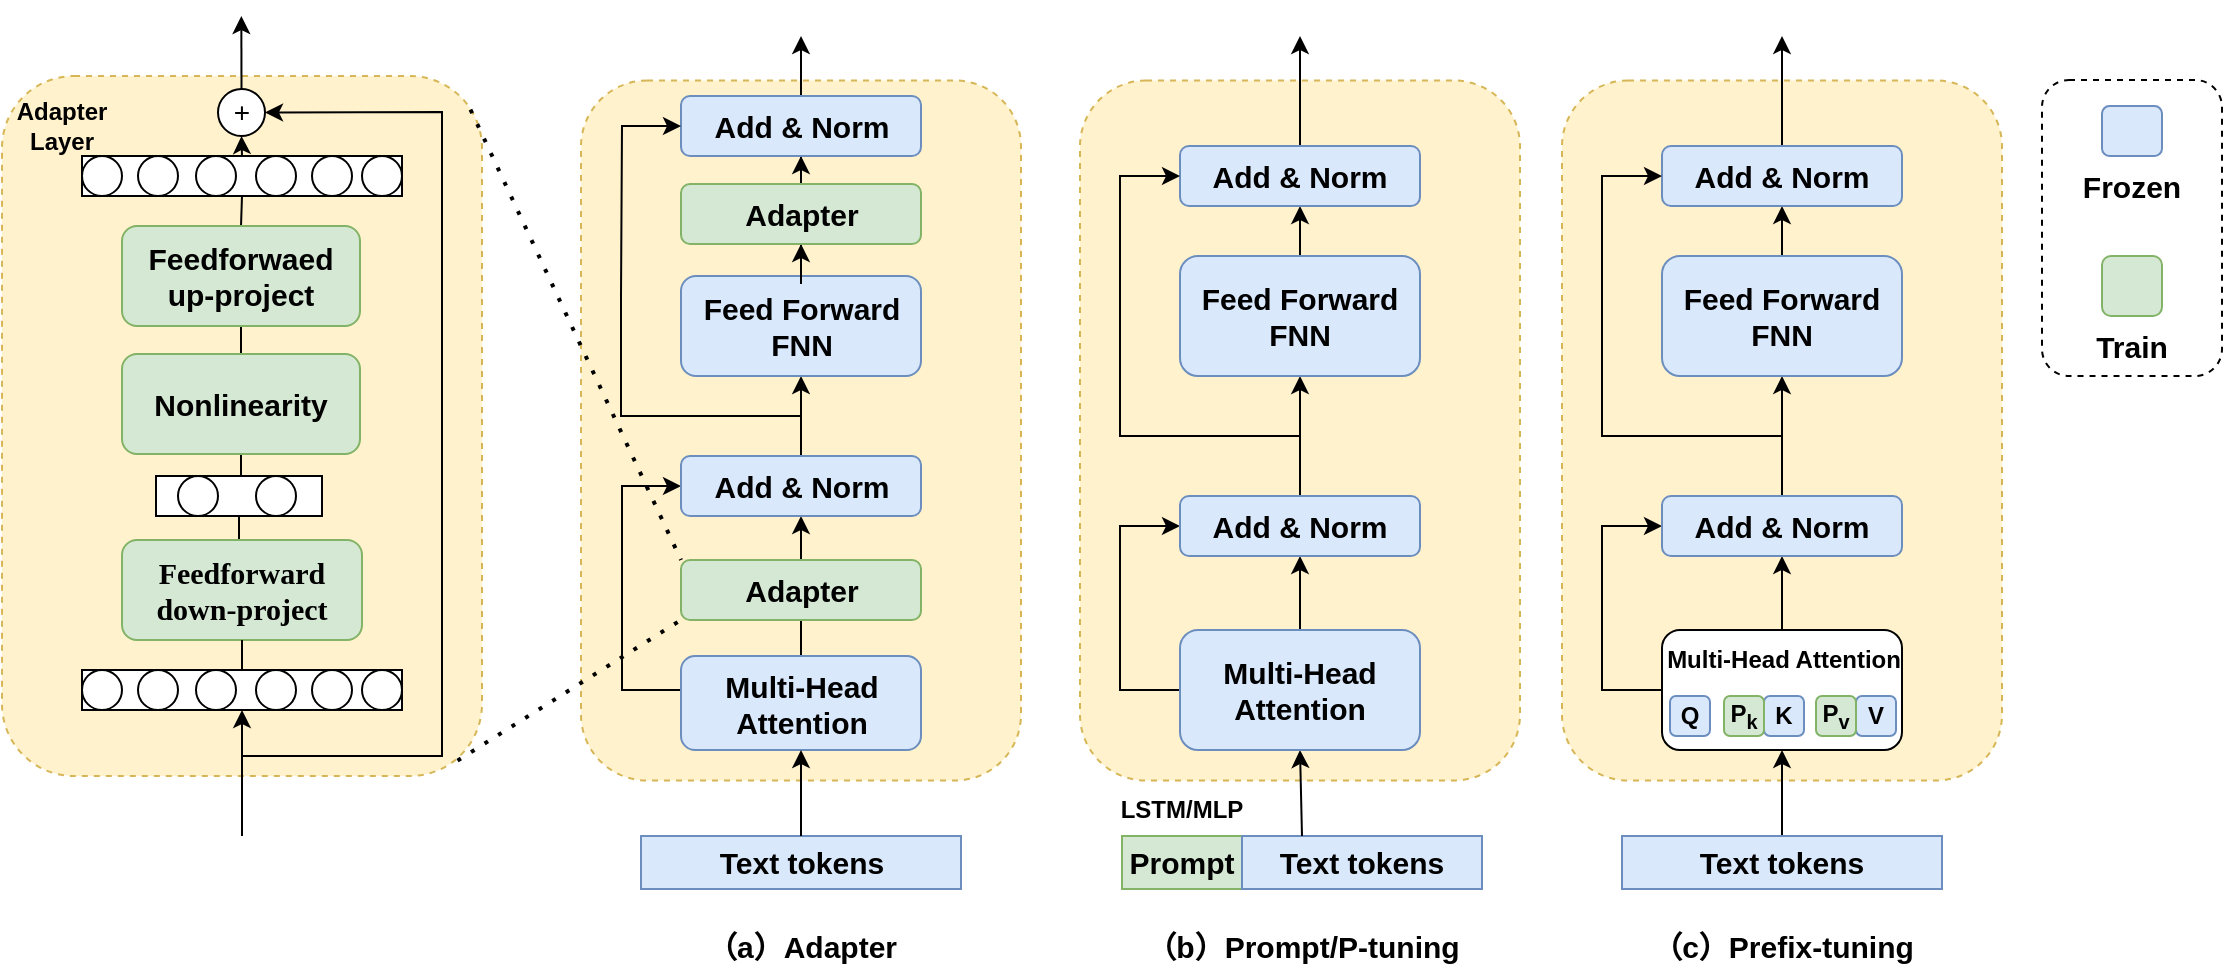 <mxfile version="26.0.16">
  <diagram name="第 1 页" id="Ahd-Ehgqp-aZsXqGatdi">
    <mxGraphModel dx="2247" dy="736" grid="1" gridSize="10" guides="1" tooltips="1" connect="1" arrows="1" fold="1" page="1" pageScale="1" pageWidth="827" pageHeight="1169" math="0" shadow="0">
      <root>
        <mxCell id="0" />
        <mxCell id="1" parent="0" />
        <mxCell id="XfbloPg4ATD7ratiGsCX-1" value="" style="rounded=1;whiteSpace=wrap;html=1;dashed=1;fillColor=#fff2cc;strokeColor=#d6b656;" parent="1" vertex="1">
          <mxGeometry x="-550" y="120" width="240" height="350" as="geometry" />
        </mxCell>
        <mxCell id="XfbloPg4ATD7ratiGsCX-2" style="edgeStyle=orthogonalEdgeStyle;rounded=0;orthogonalLoop=1;jettySize=auto;html=1;exitX=0.5;exitY=0;exitDx=0;exitDy=0;entryX=0.5;entryY=1;entryDx=0;entryDy=0;endArrow=none;endFill=0;" parent="1" source="XfbloPg4ATD7ratiGsCX-3" target="XfbloPg4ATD7ratiGsCX-5" edge="1">
          <mxGeometry relative="1" as="geometry" />
        </mxCell>
        <mxCell id="XfbloPg4ATD7ratiGsCX-3" value="&lt;b&gt;&lt;font style=&quot;font-size: 15px;&quot; face=&quot;Tahoma&quot;&gt;Feedforward&lt;br&gt;down-project&lt;/font&gt;&lt;/b&gt;" style="rounded=1;whiteSpace=wrap;html=1;fillColor=#d5e8d4;strokeColor=#82b366;" parent="1" vertex="1">
          <mxGeometry x="-490" y="352" width="120" height="50" as="geometry" />
        </mxCell>
        <mxCell id="XfbloPg4ATD7ratiGsCX-4" style="edgeStyle=orthogonalEdgeStyle;rounded=0;orthogonalLoop=1;jettySize=auto;html=1;exitX=0.5;exitY=0;exitDx=0;exitDy=0;entryX=0.5;entryY=1;entryDx=0;entryDy=0;endArrow=none;endFill=0;" parent="1" source="XfbloPg4ATD7ratiGsCX-5" target="XfbloPg4ATD7ratiGsCX-9" edge="1">
          <mxGeometry relative="1" as="geometry" />
        </mxCell>
        <mxCell id="XfbloPg4ATD7ratiGsCX-5" value="" style="rounded=0;whiteSpace=wrap;html=1;" parent="1" vertex="1">
          <mxGeometry x="-473" y="320" width="83" height="20" as="geometry" />
        </mxCell>
        <mxCell id="XfbloPg4ATD7ratiGsCX-6" value="" style="ellipse;whiteSpace=wrap;html=1;aspect=fixed;" parent="1" vertex="1">
          <mxGeometry x="-462" y="320" width="20" height="20" as="geometry" />
        </mxCell>
        <mxCell id="XfbloPg4ATD7ratiGsCX-7" value="" style="ellipse;whiteSpace=wrap;html=1;aspect=fixed;" parent="1" vertex="1">
          <mxGeometry x="-423" y="320" width="20" height="20" as="geometry" />
        </mxCell>
        <mxCell id="XfbloPg4ATD7ratiGsCX-8" style="edgeStyle=orthogonalEdgeStyle;rounded=0;orthogonalLoop=1;jettySize=auto;html=1;exitX=0.5;exitY=0;exitDx=0;exitDy=0;entryX=0.5;entryY=1;entryDx=0;entryDy=0;endArrow=none;endFill=0;" parent="1" source="XfbloPg4ATD7ratiGsCX-9" target="XfbloPg4ATD7ratiGsCX-11" edge="1">
          <mxGeometry relative="1" as="geometry" />
        </mxCell>
        <mxCell id="XfbloPg4ATD7ratiGsCX-9" value="&lt;b&gt;&lt;font style=&quot;font-size: 15px;&quot;&gt;Nonlinearity&lt;/font&gt;&lt;/b&gt;" style="rounded=1;whiteSpace=wrap;html=1;fillColor=#d5e8d4;strokeColor=#82b366;" parent="1" vertex="1">
          <mxGeometry x="-490" y="259" width="119" height="50" as="geometry" />
        </mxCell>
        <mxCell id="XfbloPg4ATD7ratiGsCX-10" style="edgeStyle=orthogonalEdgeStyle;rounded=0;orthogonalLoop=1;jettySize=auto;html=1;exitX=0.5;exitY=0;exitDx=0;exitDy=0;entryX=0.5;entryY=1;entryDx=0;entryDy=0;endArrow=none;endFill=0;" parent="1" source="XfbloPg4ATD7ratiGsCX-11" target="XfbloPg4ATD7ratiGsCX-13" edge="1">
          <mxGeometry relative="1" as="geometry" />
        </mxCell>
        <mxCell id="XfbloPg4ATD7ratiGsCX-11" value="&lt;b&gt;&lt;font style=&quot;&quot;&gt;&lt;font style=&quot;font-size: 15px;&quot;&gt;Feedforwaed&lt;br&gt;up-project&lt;/font&gt;&lt;br&gt;&lt;/font&gt;&lt;/b&gt;" style="rounded=1;whiteSpace=wrap;html=1;fillColor=#d5e8d4;strokeColor=#82b366;" parent="1" vertex="1">
          <mxGeometry x="-490" y="195" width="119" height="50" as="geometry" />
        </mxCell>
        <mxCell id="XfbloPg4ATD7ratiGsCX-12" value="" style="group" parent="1" vertex="1" connectable="0">
          <mxGeometry x="-510" y="160" width="160" height="20" as="geometry" />
        </mxCell>
        <mxCell id="XfbloPg4ATD7ratiGsCX-13" value="" style="rounded=0;whiteSpace=wrap;html=1;" parent="XfbloPg4ATD7ratiGsCX-12" vertex="1">
          <mxGeometry width="160" height="20" as="geometry" />
        </mxCell>
        <mxCell id="XfbloPg4ATD7ratiGsCX-14" value="" style="ellipse;whiteSpace=wrap;html=1;aspect=fixed;" parent="XfbloPg4ATD7ratiGsCX-12" vertex="1">
          <mxGeometry width="20" height="20" as="geometry" />
        </mxCell>
        <mxCell id="XfbloPg4ATD7ratiGsCX-15" value="" style="ellipse;whiteSpace=wrap;html=1;aspect=fixed;" parent="XfbloPg4ATD7ratiGsCX-12" vertex="1">
          <mxGeometry x="28" width="20" height="20" as="geometry" />
        </mxCell>
        <mxCell id="XfbloPg4ATD7ratiGsCX-16" value="" style="ellipse;whiteSpace=wrap;html=1;aspect=fixed;" parent="XfbloPg4ATD7ratiGsCX-12" vertex="1">
          <mxGeometry x="57" width="20" height="20" as="geometry" />
        </mxCell>
        <mxCell id="XfbloPg4ATD7ratiGsCX-17" value="" style="ellipse;whiteSpace=wrap;html=1;aspect=fixed;" parent="XfbloPg4ATD7ratiGsCX-12" vertex="1">
          <mxGeometry x="87" width="20" height="20" as="geometry" />
        </mxCell>
        <mxCell id="XfbloPg4ATD7ratiGsCX-18" value="" style="ellipse;whiteSpace=wrap;html=1;aspect=fixed;" parent="XfbloPg4ATD7ratiGsCX-12" vertex="1">
          <mxGeometry x="115" width="20" height="20" as="geometry" />
        </mxCell>
        <mxCell id="XfbloPg4ATD7ratiGsCX-19" value="" style="ellipse;whiteSpace=wrap;html=1;aspect=fixed;" parent="XfbloPg4ATD7ratiGsCX-12" vertex="1">
          <mxGeometry x="140" width="20" height="20" as="geometry" />
        </mxCell>
        <mxCell id="XfbloPg4ATD7ratiGsCX-20" value="" style="group" parent="1" vertex="1" connectable="0">
          <mxGeometry x="-510" y="417" width="160" height="20" as="geometry" />
        </mxCell>
        <mxCell id="XfbloPg4ATD7ratiGsCX-21" value="" style="rounded=0;whiteSpace=wrap;html=1;" parent="XfbloPg4ATD7ratiGsCX-20" vertex="1">
          <mxGeometry width="160" height="20" as="geometry" />
        </mxCell>
        <mxCell id="XfbloPg4ATD7ratiGsCX-22" value="" style="ellipse;whiteSpace=wrap;html=1;aspect=fixed;" parent="XfbloPg4ATD7ratiGsCX-20" vertex="1">
          <mxGeometry width="20" height="20" as="geometry" />
        </mxCell>
        <mxCell id="XfbloPg4ATD7ratiGsCX-23" value="" style="ellipse;whiteSpace=wrap;html=1;aspect=fixed;" parent="XfbloPg4ATD7ratiGsCX-20" vertex="1">
          <mxGeometry x="28" width="20" height="20" as="geometry" />
        </mxCell>
        <mxCell id="XfbloPg4ATD7ratiGsCX-24" value="" style="ellipse;whiteSpace=wrap;html=1;aspect=fixed;" parent="XfbloPg4ATD7ratiGsCX-20" vertex="1">
          <mxGeometry x="57" width="20" height="20" as="geometry" />
        </mxCell>
        <mxCell id="XfbloPg4ATD7ratiGsCX-25" value="" style="ellipse;whiteSpace=wrap;html=1;aspect=fixed;" parent="XfbloPg4ATD7ratiGsCX-20" vertex="1">
          <mxGeometry x="87" width="20" height="20" as="geometry" />
        </mxCell>
        <mxCell id="XfbloPg4ATD7ratiGsCX-26" value="" style="ellipse;whiteSpace=wrap;html=1;aspect=fixed;" parent="XfbloPg4ATD7ratiGsCX-20" vertex="1">
          <mxGeometry x="115" width="20" height="20" as="geometry" />
        </mxCell>
        <mxCell id="XfbloPg4ATD7ratiGsCX-27" value="" style="ellipse;whiteSpace=wrap;html=1;aspect=fixed;" parent="XfbloPg4ATD7ratiGsCX-20" vertex="1">
          <mxGeometry x="140" width="20" height="20" as="geometry" />
        </mxCell>
        <mxCell id="XfbloPg4ATD7ratiGsCX-28" value="" style="endArrow=classic;html=1;rounded=0;entryX=0.5;entryY=1;entryDx=0;entryDy=0;" parent="1" target="XfbloPg4ATD7ratiGsCX-21" edge="1">
          <mxGeometry width="50" height="50" relative="1" as="geometry">
            <mxPoint x="-430" y="500" as="sourcePoint" />
            <mxPoint x="-440" y="530" as="targetPoint" />
          </mxGeometry>
        </mxCell>
        <mxCell id="XfbloPg4ATD7ratiGsCX-29" style="edgeStyle=orthogonalEdgeStyle;rounded=0;orthogonalLoop=1;jettySize=auto;html=1;exitX=0.5;exitY=0;exitDx=0;exitDy=0;entryX=0.5;entryY=1;entryDx=0;entryDy=0;endArrow=none;endFill=0;" parent="1" source="XfbloPg4ATD7ratiGsCX-21" target="XfbloPg4ATD7ratiGsCX-3" edge="1">
          <mxGeometry relative="1" as="geometry" />
        </mxCell>
        <mxCell id="XfbloPg4ATD7ratiGsCX-30" style="edgeStyle=orthogonalEdgeStyle;rounded=0;orthogonalLoop=1;jettySize=auto;html=1;exitX=0.5;exitY=0;exitDx=0;exitDy=0;" parent="1" source="XfbloPg4ATD7ratiGsCX-31" edge="1">
          <mxGeometry relative="1" as="geometry">
            <mxPoint x="-430.333" y="90" as="targetPoint" />
          </mxGeometry>
        </mxCell>
        <mxCell id="XfbloPg4ATD7ratiGsCX-31" value="&lt;font style=&quot;font-size: 14px;&quot;&gt;+&lt;/font&gt;" style="ellipse;whiteSpace=wrap;html=1;aspect=fixed;" parent="1" vertex="1">
          <mxGeometry x="-442" y="126.5" width="23.5" height="23.5" as="geometry" />
        </mxCell>
        <mxCell id="XfbloPg4ATD7ratiGsCX-32" value="" style="endArrow=classic;html=1;rounded=0;entryX=1;entryY=0.5;entryDx=0;entryDy=0;" parent="1" target="XfbloPg4ATD7ratiGsCX-31" edge="1">
          <mxGeometry width="50" height="50" relative="1" as="geometry">
            <mxPoint x="-430" y="460" as="sourcePoint" />
            <mxPoint x="-240" y="140" as="targetPoint" />
            <Array as="points">
              <mxPoint x="-330" y="460" />
              <mxPoint x="-330" y="138" />
            </Array>
          </mxGeometry>
        </mxCell>
        <mxCell id="XfbloPg4ATD7ratiGsCX-33" value="&lt;b&gt;Adapter&lt;br&gt;Layer&lt;/b&gt;" style="text;html=1;strokeColor=none;fillColor=none;align=center;verticalAlign=middle;whiteSpace=wrap;rounded=0;" parent="1" vertex="1">
          <mxGeometry x="-550" y="130" width="60" height="30" as="geometry" />
        </mxCell>
        <mxCell id="XfbloPg4ATD7ratiGsCX-34" style="edgeStyle=orthogonalEdgeStyle;rounded=0;orthogonalLoop=1;jettySize=auto;html=1;exitX=0.5;exitY=0;exitDx=0;exitDy=0;entryX=0.5;entryY=1;entryDx=0;entryDy=0;" parent="1" source="XfbloPg4ATD7ratiGsCX-13" target="XfbloPg4ATD7ratiGsCX-31" edge="1">
          <mxGeometry relative="1" as="geometry" />
        </mxCell>
        <mxCell id="XLWhoAdr1jM7pe4-psfR-1" value="" style="rounded=1;whiteSpace=wrap;html=1;labelBorderColor=none;dashed=1;fillColor=#fff2cc;strokeColor=#d6b656;" vertex="1" parent="1">
          <mxGeometry x="230" y="122.25" width="220" height="350" as="geometry" />
        </mxCell>
        <mxCell id="XLWhoAdr1jM7pe4-psfR-19" value="&lt;b&gt;&lt;font style=&quot;font-size: 15px;&quot;&gt;Text tokens&lt;/font&gt;&lt;/b&gt;" style="rounded=0;whiteSpace=wrap;html=1;fillColor=#dae8fc;strokeColor=#6c8ebf;" vertex="1" parent="1">
          <mxGeometry x="-230.5" y="500" width="160" height="26.5" as="geometry" />
        </mxCell>
        <mxCell id="XLWhoAdr1jM7pe4-psfR-20" value="" style="group" vertex="1" connectable="0" parent="1">
          <mxGeometry x="10" y="500" width="180" height="26.5" as="geometry" />
        </mxCell>
        <mxCell id="XfbloPg4ATD7ratiGsCX-37" value="&lt;b&gt;&lt;font style=&quot;font-size: 15px;&quot;&gt;Prompt&lt;/font&gt;&lt;/b&gt;" style="rounded=0;whiteSpace=wrap;html=1;fillColor=#d5e8d4;strokeColor=#82b366;" parent="XLWhoAdr1jM7pe4-psfR-20" vertex="1">
          <mxGeometry width="60" height="26.5" as="geometry" />
        </mxCell>
        <mxCell id="ZDdrnm3DGxkRZ29ZL-x0-1" value="&lt;b&gt;&lt;font style=&quot;font-size: 15px;&quot;&gt;Text tokens&lt;/font&gt;&lt;/b&gt;" style="rounded=0;whiteSpace=wrap;html=1;fillColor=#dae8fc;strokeColor=#6c8ebf;" parent="XLWhoAdr1jM7pe4-psfR-20" vertex="1">
          <mxGeometry x="60" width="120" height="26.5" as="geometry" />
        </mxCell>
        <mxCell id="XLWhoAdr1jM7pe4-psfR-37" value="" style="rounded=1;whiteSpace=wrap;html=1;labelBorderColor=none;dashed=1;fillColor=#fff2cc;strokeColor=#d6b656;" vertex="1" parent="1">
          <mxGeometry x="-11" y="122.25" width="220" height="350" as="geometry" />
        </mxCell>
        <mxCell id="ZDdrnm3DGxkRZ29ZL-x0-15" value="" style="endArrow=classic;html=1;rounded=0;exitX=0.25;exitY=0;exitDx=0;exitDy=0;entryX=0.5;entryY=1;entryDx=0;entryDy=0;" parent="1" source="ZDdrnm3DGxkRZ29ZL-x0-1" edge="1" target="XLWhoAdr1jM7pe4-psfR-52">
          <mxGeometry width="50" height="50" relative="1" as="geometry">
            <mxPoint x="89" y="473.25" as="sourcePoint" />
            <mxPoint x="100" y="459.25" as="targetPoint" />
          </mxGeometry>
        </mxCell>
        <mxCell id="XLWhoAdr1jM7pe4-psfR-56" style="edgeStyle=orthogonalEdgeStyle;rounded=0;orthogonalLoop=1;jettySize=auto;html=1;exitX=0;exitY=0.5;exitDx=0;exitDy=0;entryX=0;entryY=0.5;entryDx=0;entryDy=0;fontStyle=1" edge="1" parent="1" source="XLWhoAdr1jM7pe4-psfR-52" target="XLWhoAdr1jM7pe4-psfR-53">
          <mxGeometry relative="1" as="geometry">
            <Array as="points">
              <mxPoint x="9" y="427" />
              <mxPoint x="9" y="345" />
            </Array>
          </mxGeometry>
        </mxCell>
        <mxCell id="XLWhoAdr1jM7pe4-psfR-57" style="edgeStyle=orthogonalEdgeStyle;rounded=0;orthogonalLoop=1;jettySize=auto;html=1;entryX=0.5;entryY=1;entryDx=0;entryDy=0;" edge="1" parent="1" source="XLWhoAdr1jM7pe4-psfR-52" target="XLWhoAdr1jM7pe4-psfR-53">
          <mxGeometry relative="1" as="geometry" />
        </mxCell>
        <mxCell id="XLWhoAdr1jM7pe4-psfR-52" value="&lt;b&gt;&lt;font style=&quot;font-size: 15px;&quot;&gt;Multi-Head Attention&lt;/font&gt;&lt;/b&gt;" style="rounded=1;whiteSpace=wrap;html=1;fillColor=#dae8fc;strokeColor=#6c8ebf;" vertex="1" parent="1">
          <mxGeometry x="39" y="397" width="120" height="60" as="geometry" />
        </mxCell>
        <mxCell id="XLWhoAdr1jM7pe4-psfR-58" style="edgeStyle=orthogonalEdgeStyle;rounded=0;orthogonalLoop=1;jettySize=auto;html=1;entryX=0.5;entryY=1;entryDx=0;entryDy=0;" edge="1" parent="1" source="XLWhoAdr1jM7pe4-psfR-53" target="XLWhoAdr1jM7pe4-psfR-54">
          <mxGeometry relative="1" as="geometry" />
        </mxCell>
        <mxCell id="XLWhoAdr1jM7pe4-psfR-53" value="&lt;b&gt;&lt;font style=&quot;font-size: 15px;&quot;&gt;Add &amp;amp; Norm&lt;/font&gt;&lt;/b&gt;" style="rounded=1;whiteSpace=wrap;html=1;fillColor=#dae8fc;strokeColor=#6c8ebf;" vertex="1" parent="1">
          <mxGeometry x="39" y="330" width="120" height="30" as="geometry" />
        </mxCell>
        <mxCell id="XLWhoAdr1jM7pe4-psfR-60" style="edgeStyle=orthogonalEdgeStyle;rounded=0;orthogonalLoop=1;jettySize=auto;html=1;entryX=0.5;entryY=1;entryDx=0;entryDy=0;" edge="1" parent="1" source="XLWhoAdr1jM7pe4-psfR-54" target="XLWhoAdr1jM7pe4-psfR-55">
          <mxGeometry relative="1" as="geometry" />
        </mxCell>
        <mxCell id="XLWhoAdr1jM7pe4-psfR-54" value="&lt;b&gt;&lt;font style=&quot;font-size: 15px;&quot;&gt;Feed Forward FNN&lt;/font&gt;&lt;/b&gt;" style="rounded=1;whiteSpace=wrap;html=1;fillColor=#dae8fc;strokeColor=#6c8ebf;" vertex="1" parent="1">
          <mxGeometry x="39" y="210" width="120" height="60" as="geometry" />
        </mxCell>
        <mxCell id="XLWhoAdr1jM7pe4-psfR-61" style="edgeStyle=orthogonalEdgeStyle;rounded=0;orthogonalLoop=1;jettySize=auto;html=1;" edge="1" parent="1" source="XLWhoAdr1jM7pe4-psfR-55">
          <mxGeometry relative="1" as="geometry">
            <mxPoint x="99" y="100" as="targetPoint" />
          </mxGeometry>
        </mxCell>
        <mxCell id="XLWhoAdr1jM7pe4-psfR-55" value="&lt;b&gt;&lt;font style=&quot;font-size: 15px;&quot;&gt;Add &amp;amp; Norm&lt;/font&gt;&lt;/b&gt;" style="rounded=1;whiteSpace=wrap;html=1;fillColor=#dae8fc;strokeColor=#6c8ebf;" vertex="1" parent="1">
          <mxGeometry x="39" y="155" width="120" height="30" as="geometry" />
        </mxCell>
        <mxCell id="XLWhoAdr1jM7pe4-psfR-59" value="" style="endArrow=classic;html=1;rounded=0;entryX=0;entryY=0.5;entryDx=0;entryDy=0;" edge="1" parent="1" target="XLWhoAdr1jM7pe4-psfR-55">
          <mxGeometry width="50" height="50" relative="1" as="geometry">
            <mxPoint x="99" y="300" as="sourcePoint" />
            <mxPoint x="-61" y="240" as="targetPoint" />
            <Array as="points">
              <mxPoint x="9" y="300" />
              <mxPoint x="9" y="240" />
              <mxPoint x="9" y="170" />
            </Array>
          </mxGeometry>
        </mxCell>
        <mxCell id="XLWhoAdr1jM7pe4-psfR-80" value="&lt;b&gt;LSTM/MLP&lt;/b&gt;" style="text;html=1;align=center;verticalAlign=middle;whiteSpace=wrap;rounded=0;" vertex="1" parent="1">
          <mxGeometry x="10" y="472.25" width="60" height="30" as="geometry" />
        </mxCell>
        <mxCell id="XLWhoAdr1jM7pe4-psfR-100" style="edgeStyle=orthogonalEdgeStyle;rounded=0;orthogonalLoop=1;jettySize=auto;html=1;entryX=0.5;entryY=1;entryDx=0;entryDy=0;" edge="1" parent="1" source="XLWhoAdr1jM7pe4-psfR-81" target="XLWhoAdr1jM7pe4-psfR-82">
          <mxGeometry relative="1" as="geometry" />
        </mxCell>
        <mxCell id="XLWhoAdr1jM7pe4-psfR-81" value="&lt;b&gt;&lt;font style=&quot;font-size: 15px;&quot;&gt;Text tokens&lt;/font&gt;&lt;/b&gt;" style="rounded=0;whiteSpace=wrap;html=1;fillColor=#dae8fc;strokeColor=#6c8ebf;" vertex="1" parent="1">
          <mxGeometry x="260" y="500" width="160" height="26.5" as="geometry" />
        </mxCell>
        <mxCell id="XLWhoAdr1jM7pe4-psfR-90" style="edgeStyle=orthogonalEdgeStyle;rounded=0;orthogonalLoop=1;jettySize=auto;html=1;entryX=0;entryY=0.5;entryDx=0;entryDy=0;exitX=0;exitY=0.5;exitDx=0;exitDy=0;" edge="1" parent="1" source="XLWhoAdr1jM7pe4-psfR-82" target="XLWhoAdr1jM7pe4-psfR-89">
          <mxGeometry relative="1" as="geometry">
            <Array as="points">
              <mxPoint x="250" y="427" />
              <mxPoint x="250" y="345" />
            </Array>
          </mxGeometry>
        </mxCell>
        <mxCell id="XLWhoAdr1jM7pe4-psfR-91" style="edgeStyle=orthogonalEdgeStyle;rounded=0;orthogonalLoop=1;jettySize=auto;html=1;entryX=0.5;entryY=1;entryDx=0;entryDy=0;" edge="1" parent="1" source="XLWhoAdr1jM7pe4-psfR-82" target="XLWhoAdr1jM7pe4-psfR-89">
          <mxGeometry relative="1" as="geometry" />
        </mxCell>
        <mxCell id="XLWhoAdr1jM7pe4-psfR-82" value="" style="rounded=1;whiteSpace=wrap;html=1;" vertex="1" parent="1">
          <mxGeometry x="280" y="397" width="120" height="60" as="geometry" />
        </mxCell>
        <mxCell id="XLWhoAdr1jM7pe4-psfR-83" value="&lt;b&gt;Q&lt;/b&gt;" style="rounded=1;whiteSpace=wrap;html=1;fillColor=#dae8fc;strokeColor=#6c8ebf;" vertex="1" parent="1">
          <mxGeometry x="284" y="430" width="20" height="20" as="geometry" />
        </mxCell>
        <mxCell id="XLWhoAdr1jM7pe4-psfR-84" value="&lt;b&gt;K&lt;/b&gt;" style="rounded=1;whiteSpace=wrap;html=1;fillColor=#dae8fc;strokeColor=#6c8ebf;" vertex="1" parent="1">
          <mxGeometry x="331" y="430" width="20" height="20" as="geometry" />
        </mxCell>
        <mxCell id="XLWhoAdr1jM7pe4-psfR-85" value="&lt;b&gt;P&lt;sub&gt;k&lt;/sub&gt;&lt;/b&gt;" style="rounded=1;whiteSpace=wrap;html=1;fillColor=#d5e8d4;strokeColor=#82b366;" vertex="1" parent="1">
          <mxGeometry x="311" y="430" width="20" height="20" as="geometry" />
        </mxCell>
        <mxCell id="XLWhoAdr1jM7pe4-psfR-86" value="&lt;b&gt;V&lt;/b&gt;" style="rounded=1;whiteSpace=wrap;html=1;fillColor=#dae8fc;strokeColor=#6c8ebf;" vertex="1" parent="1">
          <mxGeometry x="377" y="430" width="20" height="20" as="geometry" />
        </mxCell>
        <mxCell id="XLWhoAdr1jM7pe4-psfR-87" value="&lt;b&gt;P&lt;sub&gt;v&lt;/sub&gt;&lt;/b&gt;" style="rounded=1;whiteSpace=wrap;html=1;fillColor=#d5e8d4;strokeColor=#82b366;" vertex="1" parent="1">
          <mxGeometry x="357" y="430" width="20" height="20" as="geometry" />
        </mxCell>
        <mxCell id="XLWhoAdr1jM7pe4-psfR-88" value="&lt;b&gt;Multi-Head Attention&lt;/b&gt;" style="text;html=1;align=center;verticalAlign=middle;whiteSpace=wrap;rounded=0;" vertex="1" parent="1">
          <mxGeometry x="278" y="402" width="126" height="20" as="geometry" />
        </mxCell>
        <mxCell id="XLWhoAdr1jM7pe4-psfR-99" style="edgeStyle=orthogonalEdgeStyle;rounded=0;orthogonalLoop=1;jettySize=auto;html=1;entryX=0.5;entryY=1;entryDx=0;entryDy=0;" edge="1" parent="1" source="XLWhoAdr1jM7pe4-psfR-89" target="XLWhoAdr1jM7pe4-psfR-95">
          <mxGeometry relative="1" as="geometry" />
        </mxCell>
        <mxCell id="XLWhoAdr1jM7pe4-psfR-89" value="&lt;b&gt;&lt;font style=&quot;font-size: 15px;&quot;&gt;Add &amp;amp; Norm&lt;/font&gt;&lt;/b&gt;" style="rounded=1;whiteSpace=wrap;html=1;fillColor=#dae8fc;strokeColor=#6c8ebf;" vertex="1" parent="1">
          <mxGeometry x="280" y="330" width="120" height="30" as="geometry" />
        </mxCell>
        <mxCell id="XLWhoAdr1jM7pe4-psfR-94" style="edgeStyle=orthogonalEdgeStyle;rounded=0;orthogonalLoop=1;jettySize=auto;html=1;entryX=0.5;entryY=1;entryDx=0;entryDy=0;" edge="1" parent="1" source="XLWhoAdr1jM7pe4-psfR-95" target="XLWhoAdr1jM7pe4-psfR-97">
          <mxGeometry relative="1" as="geometry" />
        </mxCell>
        <mxCell id="XLWhoAdr1jM7pe4-psfR-95" value="&lt;b&gt;&lt;font style=&quot;font-size: 15px;&quot;&gt;Feed Forward FNN&lt;/font&gt;&lt;/b&gt;" style="rounded=1;whiteSpace=wrap;html=1;fillColor=#dae8fc;strokeColor=#6c8ebf;" vertex="1" parent="1">
          <mxGeometry x="280" y="210" width="120" height="60" as="geometry" />
        </mxCell>
        <mxCell id="XLWhoAdr1jM7pe4-psfR-96" style="edgeStyle=orthogonalEdgeStyle;rounded=0;orthogonalLoop=1;jettySize=auto;html=1;" edge="1" parent="1" source="XLWhoAdr1jM7pe4-psfR-97">
          <mxGeometry relative="1" as="geometry">
            <mxPoint x="340" y="100" as="targetPoint" />
          </mxGeometry>
        </mxCell>
        <mxCell id="XLWhoAdr1jM7pe4-psfR-97" value="&lt;b&gt;&lt;font style=&quot;font-size: 15px;&quot;&gt;Add &amp;amp; Norm&lt;/font&gt;&lt;/b&gt;" style="rounded=1;whiteSpace=wrap;html=1;fillColor=#dae8fc;strokeColor=#6c8ebf;" vertex="1" parent="1">
          <mxGeometry x="280" y="155" width="120" height="30" as="geometry" />
        </mxCell>
        <mxCell id="XLWhoAdr1jM7pe4-psfR-98" value="" style="endArrow=classic;html=1;rounded=0;entryX=0;entryY=0.5;entryDx=0;entryDy=0;" edge="1" parent="1" target="XLWhoAdr1jM7pe4-psfR-97">
          <mxGeometry width="50" height="50" relative="1" as="geometry">
            <mxPoint x="340" y="300" as="sourcePoint" />
            <mxPoint x="180" y="240" as="targetPoint" />
            <Array as="points">
              <mxPoint x="250" y="300" />
              <mxPoint x="250" y="240" />
              <mxPoint x="250" y="170" />
            </Array>
          </mxGeometry>
        </mxCell>
        <mxCell id="XLWhoAdr1jM7pe4-psfR-101" value="" style="rounded=1;whiteSpace=wrap;html=1;labelBorderColor=none;dashed=1;fillColor=#fff2cc;strokeColor=#d6b656;" vertex="1" parent="1">
          <mxGeometry x="-260.5" y="122.25" width="220" height="350" as="geometry" />
        </mxCell>
        <mxCell id="XLWhoAdr1jM7pe4-psfR-102" style="edgeStyle=orthogonalEdgeStyle;rounded=0;orthogonalLoop=1;jettySize=auto;html=1;exitX=0;exitY=0.5;exitDx=0;exitDy=0;entryX=0;entryY=0.5;entryDx=0;entryDy=0;fontStyle=1" edge="1" parent="1" source="XLWhoAdr1jM7pe4-psfR-104" target="XLWhoAdr1jM7pe4-psfR-106">
          <mxGeometry relative="1" as="geometry">
            <Array as="points">
              <mxPoint x="-240" y="427" />
              <mxPoint x="-240" y="325" />
            </Array>
          </mxGeometry>
        </mxCell>
        <mxCell id="XLWhoAdr1jM7pe4-psfR-103" style="edgeStyle=orthogonalEdgeStyle;rounded=0;orthogonalLoop=1;jettySize=auto;html=1;entryX=0.5;entryY=1;entryDx=0;entryDy=0;" edge="1" parent="1" source="XLWhoAdr1jM7pe4-psfR-104" target="XLWhoAdr1jM7pe4-psfR-106">
          <mxGeometry relative="1" as="geometry" />
        </mxCell>
        <mxCell id="XLWhoAdr1jM7pe4-psfR-104" value="&lt;b&gt;&lt;font style=&quot;font-size: 15px;&quot;&gt;Multi-Head Attention&lt;/font&gt;&lt;/b&gt;" style="rounded=1;whiteSpace=wrap;html=1;fillColor=#dae8fc;strokeColor=#6c8ebf;" vertex="1" parent="1">
          <mxGeometry x="-210.5" y="410" width="120" height="47" as="geometry" />
        </mxCell>
        <mxCell id="XLWhoAdr1jM7pe4-psfR-105" style="edgeStyle=orthogonalEdgeStyle;rounded=0;orthogonalLoop=1;jettySize=auto;html=1;entryX=0.5;entryY=1;entryDx=0;entryDy=0;" edge="1" parent="1" source="XLWhoAdr1jM7pe4-psfR-106" target="XLWhoAdr1jM7pe4-psfR-108">
          <mxGeometry relative="1" as="geometry" />
        </mxCell>
        <mxCell id="XLWhoAdr1jM7pe4-psfR-106" value="&lt;b&gt;&lt;font style=&quot;font-size: 15px;&quot;&gt;Add &amp;amp; Norm&lt;/font&gt;&lt;/b&gt;" style="rounded=1;whiteSpace=wrap;html=1;fillColor=#dae8fc;strokeColor=#6c8ebf;" vertex="1" parent="1">
          <mxGeometry x="-210.5" y="310" width="120" height="30" as="geometry" />
        </mxCell>
        <mxCell id="XLWhoAdr1jM7pe4-psfR-107" style="edgeStyle=orthogonalEdgeStyle;rounded=0;orthogonalLoop=1;jettySize=auto;html=1;entryX=0.5;entryY=1;entryDx=0;entryDy=0;" edge="1" parent="1" source="XLWhoAdr1jM7pe4-psfR-116" target="XLWhoAdr1jM7pe4-psfR-110">
          <mxGeometry relative="1" as="geometry" />
        </mxCell>
        <mxCell id="XLWhoAdr1jM7pe4-psfR-108" value="&lt;b&gt;&lt;font style=&quot;font-size: 15px;&quot;&gt;Feed Forward FNN&lt;/font&gt;&lt;/b&gt;" style="rounded=1;whiteSpace=wrap;html=1;fillColor=#dae8fc;strokeColor=#6c8ebf;" vertex="1" parent="1">
          <mxGeometry x="-210.5" y="220" width="120" height="50" as="geometry" />
        </mxCell>
        <mxCell id="XLWhoAdr1jM7pe4-psfR-109" style="edgeStyle=orthogonalEdgeStyle;rounded=0;orthogonalLoop=1;jettySize=auto;html=1;" edge="1" parent="1" source="XLWhoAdr1jM7pe4-psfR-110">
          <mxGeometry relative="1" as="geometry">
            <mxPoint x="-150.5" y="100" as="targetPoint" />
          </mxGeometry>
        </mxCell>
        <mxCell id="XLWhoAdr1jM7pe4-psfR-110" value="&lt;b&gt;&lt;font style=&quot;font-size: 15px;&quot;&gt;Add &amp;amp; Norm&lt;/font&gt;&lt;/b&gt;" style="rounded=1;whiteSpace=wrap;html=1;fillColor=#dae8fc;strokeColor=#6c8ebf;" vertex="1" parent="1">
          <mxGeometry x="-210.5" y="130" width="120" height="30" as="geometry" />
        </mxCell>
        <mxCell id="XLWhoAdr1jM7pe4-psfR-111" value="" style="endArrow=classic;html=1;rounded=0;entryX=0;entryY=0.5;entryDx=0;entryDy=0;" edge="1" parent="1" target="XLWhoAdr1jM7pe4-psfR-110">
          <mxGeometry width="50" height="50" relative="1" as="geometry">
            <mxPoint x="-150.5" y="290" as="sourcePoint" />
            <mxPoint x="-210.5" y="160" as="targetPoint" />
            <Array as="points">
              <mxPoint x="-240.5" y="290" />
              <mxPoint x="-240.5" y="230" />
              <mxPoint x="-240" y="145" />
            </Array>
          </mxGeometry>
        </mxCell>
        <mxCell id="XLWhoAdr1jM7pe4-psfR-113" style="edgeStyle=orthogonalEdgeStyle;rounded=0;orthogonalLoop=1;jettySize=auto;html=1;entryX=0.5;entryY=1;entryDx=0;entryDy=0;" edge="1" parent="1" source="XLWhoAdr1jM7pe4-psfR-19" target="XLWhoAdr1jM7pe4-psfR-104">
          <mxGeometry relative="1" as="geometry" />
        </mxCell>
        <mxCell id="XLWhoAdr1jM7pe4-psfR-115" value="&lt;b&gt;&lt;font style=&quot;font-size: 15px;&quot;&gt;Adapter&lt;/font&gt;&lt;/b&gt;" style="rounded=1;whiteSpace=wrap;html=1;fillColor=#d5e8d4;strokeColor=#82b366;" vertex="1" parent="1">
          <mxGeometry x="-210.5" y="362" width="120" height="30" as="geometry" />
        </mxCell>
        <mxCell id="XLWhoAdr1jM7pe4-psfR-117" value="" style="edgeStyle=orthogonalEdgeStyle;rounded=0;orthogonalLoop=1;jettySize=auto;html=1;entryX=0.5;entryY=1;entryDx=0;entryDy=0;" edge="1" parent="1" source="XLWhoAdr1jM7pe4-psfR-108" target="XLWhoAdr1jM7pe4-psfR-116">
          <mxGeometry relative="1" as="geometry">
            <mxPoint x="-150" y="220" as="sourcePoint" />
            <mxPoint x="-150" y="160" as="targetPoint" />
          </mxGeometry>
        </mxCell>
        <mxCell id="XLWhoAdr1jM7pe4-psfR-116" value="&lt;b&gt;&lt;font style=&quot;font-size: 15px;&quot;&gt;Adapter&lt;/font&gt;&lt;/b&gt;" style="rounded=1;whiteSpace=wrap;html=1;fillColor=#d5e8d4;strokeColor=#82b366;" vertex="1" parent="1">
          <mxGeometry x="-210.5" y="174" width="120" height="30" as="geometry" />
        </mxCell>
        <mxCell id="XLWhoAdr1jM7pe4-psfR-118" value="" style="endArrow=none;dashed=1;html=1;dashPattern=1 3;strokeWidth=2;rounded=0;entryX=0;entryY=0;entryDx=0;entryDy=0;exitX=0.976;exitY=0.048;exitDx=0;exitDy=0;exitPerimeter=0;" edge="1" parent="1" source="XfbloPg4ATD7ratiGsCX-1" target="XLWhoAdr1jM7pe4-psfR-115">
          <mxGeometry width="50" height="50" relative="1" as="geometry">
            <mxPoint x="-280" y="130" as="sourcePoint" />
            <mxPoint x="-230" y="80" as="targetPoint" />
          </mxGeometry>
        </mxCell>
        <mxCell id="XLWhoAdr1jM7pe4-psfR-119" value="" style="endArrow=none;dashed=1;html=1;dashPattern=1 3;strokeWidth=2;rounded=0;entryX=0;entryY=1;entryDx=0;entryDy=0;exitX=0.949;exitY=0.978;exitDx=0;exitDy=0;exitPerimeter=0;" edge="1" parent="1" source="XfbloPg4ATD7ratiGsCX-1" target="XLWhoAdr1jM7pe4-psfR-115">
          <mxGeometry width="50" height="50" relative="1" as="geometry">
            <mxPoint x="-320" y="520" as="sourcePoint" />
            <mxPoint x="-270" y="470" as="targetPoint" />
          </mxGeometry>
        </mxCell>
        <mxCell id="XLWhoAdr1jM7pe4-psfR-121" value="" style="rounded=1;whiteSpace=wrap;html=1;dashed=1;" vertex="1" parent="1">
          <mxGeometry x="470" y="122" width="90" height="148" as="geometry" />
        </mxCell>
        <mxCell id="XLWhoAdr1jM7pe4-psfR-123" value="" style="rounded=1;whiteSpace=wrap;html=1;fillColor=#d5e8d4;strokeColor=#82b366;" vertex="1" parent="1">
          <mxGeometry x="500" y="210" width="30" height="30" as="geometry" />
        </mxCell>
        <mxCell id="XLWhoAdr1jM7pe4-psfR-124" value="" style="rounded=1;whiteSpace=wrap;html=1;fillColor=#dae8fc;strokeColor=#6c8ebf;" vertex="1" parent="1">
          <mxGeometry x="500" y="135" width="30" height="25" as="geometry" />
        </mxCell>
        <mxCell id="XLWhoAdr1jM7pe4-psfR-125" value="&lt;b&gt;&lt;font style=&quot;font-size: 15px;&quot;&gt;Frozen&lt;/font&gt;&lt;/b&gt;" style="text;html=1;align=center;verticalAlign=middle;whiteSpace=wrap;rounded=0;" vertex="1" parent="1">
          <mxGeometry x="485" y="160" width="60" height="30" as="geometry" />
        </mxCell>
        <mxCell id="XLWhoAdr1jM7pe4-psfR-126" value="&lt;b&gt;&lt;font style=&quot;font-size: 15px;&quot;&gt;Train&lt;/font&gt;&lt;/b&gt;" style="text;html=1;align=center;verticalAlign=middle;whiteSpace=wrap;rounded=0;" vertex="1" parent="1">
          <mxGeometry x="485" y="240" width="60" height="30" as="geometry" />
        </mxCell>
        <mxCell id="XLWhoAdr1jM7pe4-psfR-127" value="&lt;font style=&quot;font-size: 15px;&quot;&gt;（a）Adapter&lt;/font&gt;" style="text;html=1;align=center;verticalAlign=middle;whiteSpace=wrap;rounded=0;fontStyle=1" vertex="1" parent="1">
          <mxGeometry x="-205.5" y="540" width="110" height="30" as="geometry" />
        </mxCell>
        <mxCell id="XLWhoAdr1jM7pe4-psfR-128" value="&lt;font style=&quot;font-size: 15px;&quot;&gt;（b）Prompt/P-tuning&lt;/font&gt;" style="text;html=1;align=center;verticalAlign=middle;whiteSpace=wrap;rounded=0;fontStyle=1" vertex="1" parent="1">
          <mxGeometry x="11.75" y="540" width="176.5" height="30" as="geometry" />
        </mxCell>
        <mxCell id="XLWhoAdr1jM7pe4-psfR-129" value="&lt;font style=&quot;font-size: 15px;&quot;&gt;（c）Prefix-tuning&lt;/font&gt;" style="text;html=1;align=center;verticalAlign=middle;whiteSpace=wrap;rounded=0;fontStyle=1" vertex="1" parent="1">
          <mxGeometry x="267.5" y="540" width="145" height="30" as="geometry" />
        </mxCell>
      </root>
    </mxGraphModel>
  </diagram>
</mxfile>
